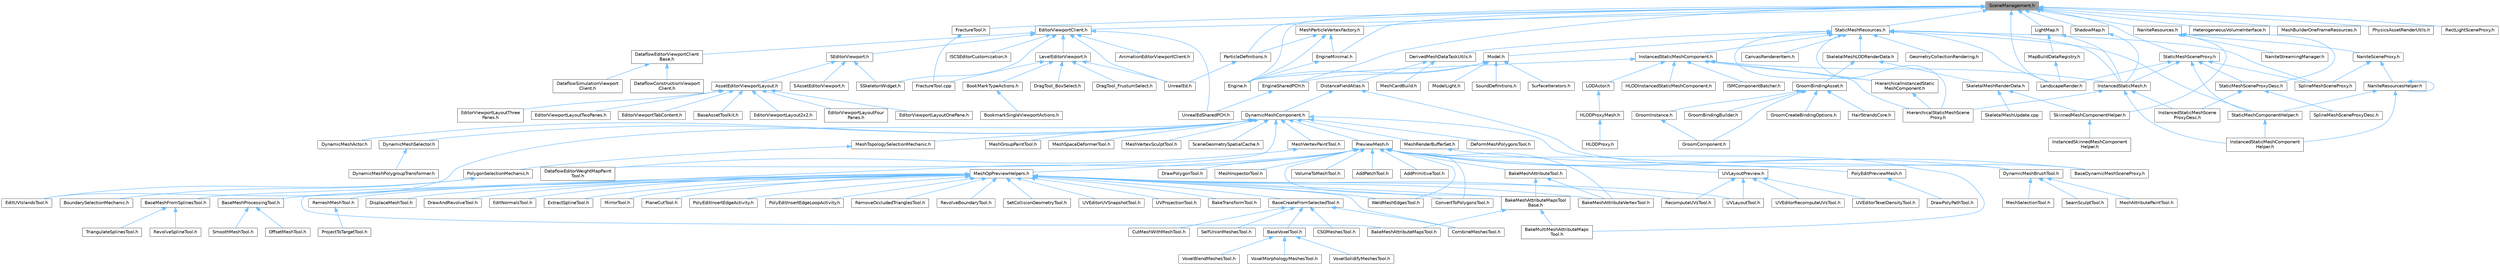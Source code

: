 digraph "SceneManagement.h"
{
 // INTERACTIVE_SVG=YES
 // LATEX_PDF_SIZE
  bgcolor="transparent";
  edge [fontname=Helvetica,fontsize=10,labelfontname=Helvetica,labelfontsize=10];
  node [fontname=Helvetica,fontsize=10,shape=box,height=0.2,width=0.4];
  Node1 [id="Node000001",label="SceneManagement.h",height=0.2,width=0.4,color="gray40", fillcolor="grey60", style="filled", fontcolor="black",tooltip=" "];
  Node1 -> Node2 [id="edge1_Node000001_Node000002",dir="back",color="steelblue1",style="solid",tooltip=" "];
  Node2 [id="Node000002",label="EditorViewportClient.h",height=0.2,width=0.4,color="grey40", fillcolor="white", style="filled",URL="$d4/d41/EditorViewportClient_8h.html",tooltip=" "];
  Node2 -> Node3 [id="edge2_Node000002_Node000003",dir="back",color="steelblue1",style="solid",tooltip=" "];
  Node3 [id="Node000003",label="AnimationEditorViewportClient.h",height=0.2,width=0.4,color="grey40", fillcolor="white", style="filled",URL="$d1/d45/AnimationEditorViewportClient_8h.html",tooltip=" "];
  Node2 -> Node4 [id="edge3_Node000002_Node000004",dir="back",color="steelblue1",style="solid",tooltip=" "];
  Node4 [id="Node000004",label="DataflowEditorViewportClient\lBase.h",height=0.2,width=0.4,color="grey40", fillcolor="white", style="filled",URL="$d8/ddd/DataflowEditorViewportClientBase_8h.html",tooltip=" "];
  Node4 -> Node5 [id="edge4_Node000004_Node000005",dir="back",color="steelblue1",style="solid",tooltip=" "];
  Node5 [id="Node000005",label="DataflowConstructionViewport\lClient.h",height=0.2,width=0.4,color="grey40", fillcolor="white", style="filled",URL="$d5/da1/DataflowConstructionViewportClient_8h.html",tooltip=" "];
  Node4 -> Node6 [id="edge5_Node000004_Node000006",dir="back",color="steelblue1",style="solid",tooltip=" "];
  Node6 [id="Node000006",label="DataflowSimulationViewport\lClient.h",height=0.2,width=0.4,color="grey40", fillcolor="white", style="filled",URL="$da/d6a/DataflowSimulationViewportClient_8h.html",tooltip=" "];
  Node2 -> Node7 [id="edge6_Node000002_Node000007",dir="back",color="steelblue1",style="solid",tooltip=" "];
  Node7 [id="Node000007",label="ISCSEditorCustomization.h",height=0.2,width=0.4,color="grey40", fillcolor="white", style="filled",URL="$de/d19/ISCSEditorCustomization_8h.html",tooltip=" "];
  Node2 -> Node8 [id="edge7_Node000002_Node000008",dir="back",color="steelblue1",style="solid",tooltip=" "];
  Node8 [id="Node000008",label="LevelEditorViewport.h",height=0.2,width=0.4,color="grey40", fillcolor="white", style="filled",URL="$d4/ddf/LevelEditorViewport_8h.html",tooltip=" "];
  Node8 -> Node9 [id="edge8_Node000008_Node000009",dir="back",color="steelblue1",style="solid",tooltip=" "];
  Node9 [id="Node000009",label="BookMarkTypeActions.h",height=0.2,width=0.4,color="grey40", fillcolor="white", style="filled",URL="$d0/d2f/BookMarkTypeActions_8h.html",tooltip=" "];
  Node9 -> Node10 [id="edge9_Node000009_Node000010",dir="back",color="steelblue1",style="solid",tooltip=" "];
  Node10 [id="Node000010",label="BookmarkSingleViewportActions.h",height=0.2,width=0.4,color="grey40", fillcolor="white", style="filled",URL="$d3/dd5/BookmarkSingleViewportActions_8h.html",tooltip=" "];
  Node8 -> Node11 [id="edge10_Node000008_Node000011",dir="back",color="steelblue1",style="solid",tooltip=" "];
  Node11 [id="Node000011",label="DragTool_BoxSelect.h",height=0.2,width=0.4,color="grey40", fillcolor="white", style="filled",URL="$da/dbf/DragTool__BoxSelect_8h.html",tooltip=" "];
  Node8 -> Node12 [id="edge11_Node000008_Node000012",dir="back",color="steelblue1",style="solid",tooltip=" "];
  Node12 [id="Node000012",label="DragTool_FrustumSelect.h",height=0.2,width=0.4,color="grey40", fillcolor="white", style="filled",URL="$db/de7/DragTool__FrustumSelect_8h.html",tooltip=" "];
  Node8 -> Node13 [id="edge12_Node000008_Node000013",dir="back",color="steelblue1",style="solid",tooltip=" "];
  Node13 [id="Node000013",label="FractureTool.cpp",height=0.2,width=0.4,color="grey40", fillcolor="white", style="filled",URL="$dc/d9a/FractureTool_8cpp.html",tooltip=" "];
  Node8 -> Node14 [id="edge13_Node000008_Node000014",dir="back",color="steelblue1",style="solid",tooltip=" "];
  Node14 [id="Node000014",label="UnrealEd.h",height=0.2,width=0.4,color="grey40", fillcolor="white", style="filled",URL="$d2/d5f/UnrealEd_8h.html",tooltip=" "];
  Node2 -> Node15 [id="edge14_Node000002_Node000015",dir="back",color="steelblue1",style="solid",tooltip=" "];
  Node15 [id="Node000015",label="SEditorViewport.h",height=0.2,width=0.4,color="grey40", fillcolor="white", style="filled",URL="$dd/de0/SEditorViewport_8h.html",tooltip=" "];
  Node15 -> Node16 [id="edge15_Node000015_Node000016",dir="back",color="steelblue1",style="solid",tooltip=" "];
  Node16 [id="Node000016",label="AssetEditorViewportLayout.h",height=0.2,width=0.4,color="grey40", fillcolor="white", style="filled",URL="$df/d46/AssetEditorViewportLayout_8h.html",tooltip=" "];
  Node16 -> Node17 [id="edge16_Node000016_Node000017",dir="back",color="steelblue1",style="solid",tooltip=" "];
  Node17 [id="Node000017",label="BaseAssetToolkit.h",height=0.2,width=0.4,color="grey40", fillcolor="white", style="filled",URL="$d4/d85/BaseAssetToolkit_8h.html",tooltip=" "];
  Node16 -> Node18 [id="edge17_Node000016_Node000018",dir="back",color="steelblue1",style="solid",tooltip=" "];
  Node18 [id="Node000018",label="EditorViewportLayout2x2.h",height=0.2,width=0.4,color="grey40", fillcolor="white", style="filled",URL="$df/dbd/EditorViewportLayout2x2_8h.html",tooltip=" "];
  Node16 -> Node19 [id="edge18_Node000016_Node000019",dir="back",color="steelblue1",style="solid",tooltip=" "];
  Node19 [id="Node000019",label="EditorViewportLayoutFour\lPanes.h",height=0.2,width=0.4,color="grey40", fillcolor="white", style="filled",URL="$d4/d84/EditorViewportLayoutFourPanes_8h.html",tooltip=" "];
  Node16 -> Node20 [id="edge19_Node000016_Node000020",dir="back",color="steelblue1",style="solid",tooltip=" "];
  Node20 [id="Node000020",label="EditorViewportLayoutOnePane.h",height=0.2,width=0.4,color="grey40", fillcolor="white", style="filled",URL="$d2/da6/EditorViewportLayoutOnePane_8h.html",tooltip=" "];
  Node16 -> Node21 [id="edge20_Node000016_Node000021",dir="back",color="steelblue1",style="solid",tooltip=" "];
  Node21 [id="Node000021",label="EditorViewportLayoutThree\lPanes.h",height=0.2,width=0.4,color="grey40", fillcolor="white", style="filled",URL="$d2/d25/EditorViewportLayoutThreePanes_8h.html",tooltip=" "];
  Node16 -> Node22 [id="edge21_Node000016_Node000022",dir="back",color="steelblue1",style="solid",tooltip=" "];
  Node22 [id="Node000022",label="EditorViewportLayoutTwoPanes.h",height=0.2,width=0.4,color="grey40", fillcolor="white", style="filled",URL="$dc/d66/EditorViewportLayoutTwoPanes_8h.html",tooltip=" "];
  Node16 -> Node23 [id="edge22_Node000016_Node000023",dir="back",color="steelblue1",style="solid",tooltip=" "];
  Node23 [id="Node000023",label="EditorViewportTabContent.h",height=0.2,width=0.4,color="grey40", fillcolor="white", style="filled",URL="$d9/da4/EditorViewportTabContent_8h.html",tooltip=" "];
  Node15 -> Node24 [id="edge23_Node000015_Node000024",dir="back",color="steelblue1",style="solid",tooltip=" "];
  Node24 [id="Node000024",label="SAssetEditorViewport.h",height=0.2,width=0.4,color="grey40", fillcolor="white", style="filled",URL="$df/d5a/SAssetEditorViewport_8h.html",tooltip=" "];
  Node15 -> Node25 [id="edge24_Node000015_Node000025",dir="back",color="steelblue1",style="solid",tooltip=" "];
  Node25 [id="Node000025",label="SSkeletonWidget.h",height=0.2,width=0.4,color="grey40", fillcolor="white", style="filled",URL="$dd/da7/SSkeletonWidget_8h.html",tooltip=" "];
  Node2 -> Node25 [id="edge25_Node000002_Node000025",dir="back",color="steelblue1",style="solid",tooltip=" "];
  Node2 -> Node14 [id="edge26_Node000002_Node000014",dir="back",color="steelblue1",style="solid",tooltip=" "];
  Node2 -> Node26 [id="edge27_Node000002_Node000026",dir="back",color="steelblue1",style="solid",tooltip=" "];
  Node26 [id="Node000026",label="UnrealEdSharedPCH.h",height=0.2,width=0.4,color="grey40", fillcolor="white", style="filled",URL="$d1/de6/UnrealEdSharedPCH_8h.html",tooltip=" "];
  Node1 -> Node27 [id="edge28_Node000001_Node000027",dir="back",color="steelblue1",style="solid",tooltip=" "];
  Node27 [id="Node000027",label="Engine.h",height=0.2,width=0.4,color="grey40", fillcolor="white", style="filled",URL="$d1/d34/Public_2Engine_8h.html",tooltip=" "];
  Node1 -> Node28 [id="edge29_Node000001_Node000028",dir="back",color="steelblue1",style="solid",tooltip=" "];
  Node28 [id="Node000028",label="EngineMinimal.h",height=0.2,width=0.4,color="grey40", fillcolor="white", style="filled",URL="$d0/d2c/EngineMinimal_8h.html",tooltip=" "];
  Node28 -> Node27 [id="edge30_Node000028_Node000027",dir="back",color="steelblue1",style="solid",tooltip=" "];
  Node1 -> Node29 [id="edge31_Node000001_Node000029",dir="back",color="steelblue1",style="solid",tooltip=" "];
  Node29 [id="Node000029",label="EngineSharedPCH.h",height=0.2,width=0.4,color="grey40", fillcolor="white", style="filled",URL="$dc/dbb/EngineSharedPCH_8h.html",tooltip=" "];
  Node29 -> Node26 [id="edge32_Node000029_Node000026",dir="back",color="steelblue1",style="solid",tooltip=" "];
  Node1 -> Node30 [id="edge33_Node000001_Node000030",dir="back",color="steelblue1",style="solid",tooltip=" "];
  Node30 [id="Node000030",label="FractureTool.h",height=0.2,width=0.4,color="grey40", fillcolor="white", style="filled",URL="$d4/d30/FractureTool_8h.html",tooltip=" "];
  Node30 -> Node13 [id="edge34_Node000030_Node000013",dir="back",color="steelblue1",style="solid",tooltip=" "];
  Node1 -> Node31 [id="edge35_Node000001_Node000031",dir="back",color="steelblue1",style="solid",tooltip=" "];
  Node31 [id="Node000031",label="HeterogeneousVolumeInterface.h",height=0.2,width=0.4,color="grey40", fillcolor="white", style="filled",URL="$d3/de3/HeterogeneousVolumeInterface_8h.html",tooltip=" "];
  Node1 -> Node32 [id="edge36_Node000001_Node000032",dir="back",color="steelblue1",style="solid",tooltip=" "];
  Node32 [id="Node000032",label="LandscapeRender.h",height=0.2,width=0.4,color="grey40", fillcolor="white", style="filled",URL="$df/d67/LandscapeRender_8h.html",tooltip=" "];
  Node1 -> Node33 [id="edge37_Node000001_Node000033",dir="back",color="steelblue1",style="solid",tooltip=" "];
  Node33 [id="Node000033",label="LightMap.h",height=0.2,width=0.4,color="grey40", fillcolor="white", style="filled",URL="$d1/d76/LightMap_8h.html",tooltip=" "];
  Node33 -> Node34 [id="edge38_Node000033_Node000034",dir="back",color="steelblue1",style="solid",tooltip=" "];
  Node34 [id="Node000034",label="InstancedStaticMesh.h",height=0.2,width=0.4,color="grey40", fillcolor="white", style="filled",URL="$dd/d89/InstancedStaticMesh_8h.html",tooltip=" "];
  Node34 -> Node35 [id="edge39_Node000034_Node000035",dir="back",color="steelblue1",style="solid",tooltip=" "];
  Node35 [id="Node000035",label="HierarchicalStaticMeshScene\lProxy.h",height=0.2,width=0.4,color="grey40", fillcolor="white", style="filled",URL="$d3/d4d/HierarchicalStaticMeshSceneProxy_8h.html",tooltip=" "];
  Node34 -> Node36 [id="edge40_Node000034_Node000036",dir="back",color="steelblue1",style="solid",tooltip=" "];
  Node36 [id="Node000036",label="InstancedStaticMeshComponent\lHelper.h",height=0.2,width=0.4,color="grey40", fillcolor="white", style="filled",URL="$dc/dc7/InstancedStaticMeshComponentHelper_8h.html",tooltip=" "];
  Node34 -> Node37 [id="edge41_Node000034_Node000037",dir="back",color="steelblue1",style="solid",tooltip=" "];
  Node37 [id="Node000037",label="InstancedStaticMeshScene\lProxyDesc.h",height=0.2,width=0.4,color="grey40", fillcolor="white", style="filled",URL="$db/dcf/InstancedStaticMeshSceneProxyDesc_8h.html",tooltip=" "];
  Node33 -> Node38 [id="edge42_Node000033_Node000038",dir="back",color="steelblue1",style="solid",tooltip=" "];
  Node38 [id="Node000038",label="MapBuildDataRegistry.h",height=0.2,width=0.4,color="grey40", fillcolor="white", style="filled",URL="$df/dac/MapBuildDataRegistry_8h.html",tooltip=" "];
  Node38 -> Node32 [id="edge43_Node000038_Node000032",dir="back",color="steelblue1",style="solid",tooltip=" "];
  Node1 -> Node39 [id="edge44_Node000001_Node000039",dir="back",color="steelblue1",style="solid",tooltip=" "];
  Node39 [id="Node000039",label="MeshBuilderOneFrameResources.h",height=0.2,width=0.4,color="grey40", fillcolor="white", style="filled",URL="$df/d7c/MeshBuilderOneFrameResources_8h.html",tooltip=" "];
  Node1 -> Node40 [id="edge45_Node000001_Node000040",dir="back",color="steelblue1",style="solid",tooltip=" "];
  Node40 [id="Node000040",label="MeshParticleVertexFactory.h",height=0.2,width=0.4,color="grey40", fillcolor="white", style="filled",URL="$d5/d83/MeshParticleVertexFactory_8h.html",tooltip=" "];
  Node40 -> Node27 [id="edge46_Node000040_Node000027",dir="back",color="steelblue1",style="solid",tooltip=" "];
  Node40 -> Node28 [id="edge47_Node000040_Node000028",dir="back",color="steelblue1",style="solid",tooltip=" "];
  Node40 -> Node41 [id="edge48_Node000040_Node000041",dir="back",color="steelblue1",style="solid",tooltip=" "];
  Node41 [id="Node000041",label="ParticleDefinitions.h",height=0.2,width=0.4,color="grey40", fillcolor="white", style="filled",URL="$db/dde/ParticleDefinitions_8h.html",tooltip=" "];
  Node41 -> Node14 [id="edge49_Node000041_Node000014",dir="back",color="steelblue1",style="solid",tooltip=" "];
  Node1 -> Node42 [id="edge50_Node000001_Node000042",dir="back",color="steelblue1",style="solid",tooltip=" "];
  Node42 [id="Node000042",label="NaniteResources.h",height=0.2,width=0.4,color="grey40", fillcolor="white", style="filled",URL="$d7/d8b/NaniteResources_8h.html",tooltip=" "];
  Node42 -> Node43 [id="edge51_Node000042_Node000043",dir="back",color="steelblue1",style="solid",tooltip=" "];
  Node43 [id="Node000043",label="NaniteSceneProxy.h",height=0.2,width=0.4,color="grey40", fillcolor="white", style="filled",URL="$de/dae/NaniteSceneProxy_8h.html",tooltip=" "];
  Node43 -> Node44 [id="edge52_Node000043_Node000044",dir="back",color="steelblue1",style="solid",tooltip=" "];
  Node44 [id="Node000044",label="NaniteResourcesHelper.h",height=0.2,width=0.4,color="grey40", fillcolor="white", style="filled",URL="$dc/d48/NaniteResourcesHelper_8h.html",tooltip=" "];
  Node44 -> Node36 [id="edge53_Node000044_Node000036",dir="back",color="steelblue1",style="solid",tooltip=" "];
  Node44 -> Node44 [id="edge54_Node000044_Node000044",dir="back",color="steelblue1",style="solid",tooltip=" "];
  Node44 -> Node45 [id="edge55_Node000044_Node000045",dir="back",color="steelblue1",style="solid",tooltip=" "];
  Node45 [id="Node000045",label="StaticMeshComponentHelper.h",height=0.2,width=0.4,color="grey40", fillcolor="white", style="filled",URL="$dc/dc1/StaticMeshComponentHelper_8h.html",tooltip=" "];
  Node45 -> Node36 [id="edge56_Node000045_Node000036",dir="back",color="steelblue1",style="solid",tooltip=" "];
  Node43 -> Node46 [id="edge57_Node000043_Node000046",dir="back",color="steelblue1",style="solid",tooltip=" "];
  Node46 [id="Node000046",label="SplineMeshSceneProxy.h",height=0.2,width=0.4,color="grey40", fillcolor="white", style="filled",URL="$dd/dcb/SplineMeshSceneProxy_8h.html",tooltip=" "];
  Node42 -> Node47 [id="edge58_Node000042_Node000047",dir="back",color="steelblue1",style="solid",tooltip=" "];
  Node47 [id="Node000047",label="NaniteStreamingManager.h",height=0.2,width=0.4,color="grey40", fillcolor="white", style="filled",URL="$d2/d3f/NaniteStreamingManager_8h.html",tooltip=" "];
  Node42 -> Node48 [id="edge59_Node000042_Node000048",dir="back",color="steelblue1",style="solid",tooltip=" "];
  Node48 [id="Node000048",label="SkinnedMeshComponentHelper.h",height=0.2,width=0.4,color="grey40", fillcolor="white", style="filled",URL="$db/d81/SkinnedMeshComponentHelper_8h.html",tooltip=" "];
  Node48 -> Node49 [id="edge60_Node000048_Node000049",dir="back",color="steelblue1",style="solid",tooltip=" "];
  Node49 [id="Node000049",label="InstancedSkinnedMeshComponent\lHelper.h",height=0.2,width=0.4,color="grey40", fillcolor="white", style="filled",URL="$d1/d86/InstancedSkinnedMeshComponentHelper_8h.html",tooltip=" "];
  Node42 -> Node50 [id="edge61_Node000042_Node000050",dir="back",color="steelblue1",style="solid",tooltip=" "];
  Node50 [id="Node000050",label="StaticMeshSceneProxyDesc.h",height=0.2,width=0.4,color="grey40", fillcolor="white", style="filled",URL="$d0/d31/StaticMeshSceneProxyDesc_8h.html",tooltip=" "];
  Node50 -> Node37 [id="edge62_Node000050_Node000037",dir="back",color="steelblue1",style="solid",tooltip=" "];
  Node50 -> Node51 [id="edge63_Node000050_Node000051",dir="back",color="steelblue1",style="solid",tooltip=" "];
  Node51 [id="Node000051",label="SplineMeshSceneProxyDesc.h",height=0.2,width=0.4,color="grey40", fillcolor="white", style="filled",URL="$db/d1b/SplineMeshSceneProxyDesc_8h.html",tooltip=" "];
  Node1 -> Node41 [id="edge64_Node000001_Node000041",dir="back",color="steelblue1",style="solid",tooltip=" "];
  Node1 -> Node52 [id="edge65_Node000001_Node000052",dir="back",color="steelblue1",style="solid",tooltip=" "];
  Node52 [id="Node000052",label="PhysicsAssetRenderUtils.h",height=0.2,width=0.4,color="grey40", fillcolor="white", style="filled",URL="$d2/dee/PhysicsAssetRenderUtils_8h.html",tooltip=" "];
  Node1 -> Node53 [id="edge66_Node000001_Node000053",dir="back",color="steelblue1",style="solid",tooltip=" "];
  Node53 [id="Node000053",label="RectLightSceneProxy.h",height=0.2,width=0.4,color="grey40", fillcolor="white", style="filled",URL="$d4/d78/RectLightSceneProxy_8h.html",tooltip=" "];
  Node1 -> Node54 [id="edge67_Node000001_Node000054",dir="back",color="steelblue1",style="solid",tooltip=" "];
  Node54 [id="Node000054",label="ShadowMap.h",height=0.2,width=0.4,color="grey40", fillcolor="white", style="filled",URL="$d1/ddb/ShadowMap_8h.html",tooltip=" "];
  Node54 -> Node34 [id="edge68_Node000054_Node000034",dir="back",color="steelblue1",style="solid",tooltip=" "];
  Node1 -> Node55 [id="edge69_Node000001_Node000055",dir="back",color="steelblue1",style="solid",tooltip=" "];
  Node55 [id="Node000055",label="StaticMeshResources.h",height=0.2,width=0.4,color="grey40", fillcolor="white", style="filled",URL="$d0/db7/StaticMeshResources_8h.html",tooltip=" "];
  Node55 -> Node56 [id="edge70_Node000055_Node000056",dir="back",color="steelblue1",style="solid",tooltip=" "];
  Node56 [id="Node000056",label="CanvasRendererItem.h",height=0.2,width=0.4,color="grey40", fillcolor="white", style="filled",URL="$d7/d93/CanvasRendererItem_8h.html",tooltip=" "];
  Node55 -> Node57 [id="edge71_Node000055_Node000057",dir="back",color="steelblue1",style="solid",tooltip=" "];
  Node57 [id="Node000057",label="DerivedMeshDataTaskUtils.h",height=0.2,width=0.4,color="grey40", fillcolor="white", style="filled",URL="$d2/d98/DerivedMeshDataTaskUtils_8h.html",tooltip=" "];
  Node57 -> Node58 [id="edge72_Node000057_Node000058",dir="back",color="steelblue1",style="solid",tooltip=" "];
  Node58 [id="Node000058",label="DistanceFieldAtlas.h",height=0.2,width=0.4,color="grey40", fillcolor="white", style="filled",URL="$df/def/DistanceFieldAtlas_8h.html",tooltip=" "];
  Node58 -> Node59 [id="edge73_Node000058_Node000059",dir="back",color="steelblue1",style="solid",tooltip=" "];
  Node59 [id="Node000059",label="BaseDynamicMeshSceneProxy.h",height=0.2,width=0.4,color="grey40", fillcolor="white", style="filled",URL="$d2/dee/BaseDynamicMeshSceneProxy_8h.html",tooltip=" "];
  Node58 -> Node60 [id="edge74_Node000058_Node000060",dir="back",color="steelblue1",style="solid",tooltip=" "];
  Node60 [id="Node000060",label="DynamicMeshComponent.h",height=0.2,width=0.4,color="grey40", fillcolor="white", style="filled",URL="$d8/d66/DynamicMeshComponent_8h.html",tooltip=" "];
  Node60 -> Node61 [id="edge75_Node000060_Node000061",dir="back",color="steelblue1",style="solid",tooltip=" "];
  Node61 [id="Node000061",label="DataflowEditorWeightMapPaint\lTool.h",height=0.2,width=0.4,color="grey40", fillcolor="white", style="filled",URL="$db/d46/DataflowEditorWeightMapPaintTool_8h.html",tooltip=" "];
  Node60 -> Node62 [id="edge76_Node000060_Node000062",dir="back",color="steelblue1",style="solid",tooltip=" "];
  Node62 [id="Node000062",label="DeformMeshPolygonsTool.h",height=0.2,width=0.4,color="grey40", fillcolor="white", style="filled",URL="$db/d72/DeformMeshPolygonsTool_8h.html",tooltip=" "];
  Node60 -> Node63 [id="edge77_Node000060_Node000063",dir="back",color="steelblue1",style="solid",tooltip=" "];
  Node63 [id="Node000063",label="DynamicMeshActor.h",height=0.2,width=0.4,color="grey40", fillcolor="white", style="filled",URL="$d1/d71/DynamicMeshActor_8h.html",tooltip=" "];
  Node60 -> Node64 [id="edge78_Node000060_Node000064",dir="back",color="steelblue1",style="solid",tooltip=" "];
  Node64 [id="Node000064",label="DynamicMeshBrushTool.h",height=0.2,width=0.4,color="grey40", fillcolor="white", style="filled",URL="$da/d04/DynamicMeshBrushTool_8h.html",tooltip=" "];
  Node64 -> Node65 [id="edge79_Node000064_Node000065",dir="back",color="steelblue1",style="solid",tooltip=" "];
  Node65 [id="Node000065",label="MeshAttributePaintTool.h",height=0.2,width=0.4,color="grey40", fillcolor="white", style="filled",URL="$d3/d29/MeshAttributePaintTool_8h.html",tooltip=" "];
  Node64 -> Node66 [id="edge80_Node000064_Node000066",dir="back",color="steelblue1",style="solid",tooltip=" "];
  Node66 [id="Node000066",label="MeshSelectionTool.h",height=0.2,width=0.4,color="grey40", fillcolor="white", style="filled",URL="$d8/d80/MeshSelectionTool_8h.html",tooltip=" "];
  Node64 -> Node67 [id="edge81_Node000064_Node000067",dir="back",color="steelblue1",style="solid",tooltip=" "];
  Node67 [id="Node000067",label="SeamSculptTool.h",height=0.2,width=0.4,color="grey40", fillcolor="white", style="filled",URL="$d1/d31/SeamSculptTool_8h.html",tooltip=" "];
  Node60 -> Node68 [id="edge82_Node000060_Node000068",dir="back",color="steelblue1",style="solid",tooltip=" "];
  Node68 [id="Node000068",label="DynamicMeshSelector.h",height=0.2,width=0.4,color="grey40", fillcolor="white", style="filled",URL="$dc/d01/DynamicMeshSelector_8h.html",tooltip=" "];
  Node68 -> Node69 [id="edge83_Node000068_Node000069",dir="back",color="steelblue1",style="solid",tooltip=" "];
  Node69 [id="Node000069",label="DynamicMeshPolygroupTransformer.h",height=0.2,width=0.4,color="grey40", fillcolor="white", style="filled",URL="$dc/db2/DynamicMeshPolygroupTransformer_8h.html",tooltip=" "];
  Node60 -> Node70 [id="edge84_Node000060_Node000070",dir="back",color="steelblue1",style="solid",tooltip=" "];
  Node70 [id="Node000070",label="EditUVIslandsTool.h",height=0.2,width=0.4,color="grey40", fillcolor="white", style="filled",URL="$d0/de4/EditUVIslandsTool_8h.html",tooltip=" "];
  Node60 -> Node71 [id="edge85_Node000060_Node000071",dir="back",color="steelblue1",style="solid",tooltip=" "];
  Node71 [id="Node000071",label="MeshGroupPaintTool.h",height=0.2,width=0.4,color="grey40", fillcolor="white", style="filled",URL="$dd/d04/MeshGroupPaintTool_8h.html",tooltip=" "];
  Node60 -> Node72 [id="edge86_Node000060_Node000072",dir="back",color="steelblue1",style="solid",tooltip=" "];
  Node72 [id="Node000072",label="MeshRenderBufferSet.h",height=0.2,width=0.4,color="grey40", fillcolor="white", style="filled",URL="$de/dc2/MeshRenderBufferSet_8h.html",tooltip=" "];
  Node72 -> Node59 [id="edge87_Node000072_Node000059",dir="back",color="steelblue1",style="solid",tooltip=" "];
  Node60 -> Node73 [id="edge88_Node000060_Node000073",dir="back",color="steelblue1",style="solid",tooltip=" "];
  Node73 [id="Node000073",label="MeshSpaceDeformerTool.h",height=0.2,width=0.4,color="grey40", fillcolor="white", style="filled",URL="$d7/dc8/MeshSpaceDeformerTool_8h.html",tooltip=" "];
  Node60 -> Node74 [id="edge89_Node000060_Node000074",dir="back",color="steelblue1",style="solid",tooltip=" "];
  Node74 [id="Node000074",label="MeshTopologySelectionMechanic.h",height=0.2,width=0.4,color="grey40", fillcolor="white", style="filled",URL="$d5/d15/MeshTopologySelectionMechanic_8h.html",tooltip=" "];
  Node74 -> Node75 [id="edge90_Node000074_Node000075",dir="back",color="steelblue1",style="solid",tooltip=" "];
  Node75 [id="Node000075",label="PolygonSelectionMechanic.h",height=0.2,width=0.4,color="grey40", fillcolor="white", style="filled",URL="$da/dff/PolygonSelectionMechanic_8h.html",tooltip=" "];
  Node75 -> Node76 [id="edge91_Node000075_Node000076",dir="back",color="steelblue1",style="solid",tooltip=" "];
  Node76 [id="Node000076",label="BoundarySelectionMechanic.h",height=0.2,width=0.4,color="grey40", fillcolor="white", style="filled",URL="$d8/dd6/BoundarySelectionMechanic_8h.html",tooltip=" "];
  Node75 -> Node70 [id="edge92_Node000075_Node000070",dir="back",color="steelblue1",style="solid",tooltip=" "];
  Node60 -> Node77 [id="edge93_Node000060_Node000077",dir="back",color="steelblue1",style="solid",tooltip=" "];
  Node77 [id="Node000077",label="MeshVertexPaintTool.h",height=0.2,width=0.4,color="grey40", fillcolor="white", style="filled",URL="$db/d74/MeshVertexPaintTool_8h.html",tooltip=" "];
  Node77 -> Node61 [id="edge94_Node000077_Node000061",dir="back",color="steelblue1",style="solid",tooltip=" "];
  Node60 -> Node78 [id="edge95_Node000060_Node000078",dir="back",color="steelblue1",style="solid",tooltip=" "];
  Node78 [id="Node000078",label="MeshVertexSculptTool.h",height=0.2,width=0.4,color="grey40", fillcolor="white", style="filled",URL="$dc/da6/MeshVertexSculptTool_8h.html",tooltip=" "];
  Node60 -> Node79 [id="edge96_Node000060_Node000079",dir="back",color="steelblue1",style="solid",tooltip=" "];
  Node79 [id="Node000079",label="PreviewMesh.h",height=0.2,width=0.4,color="grey40", fillcolor="white", style="filled",URL="$d6/d30/PreviewMesh_8h.html",tooltip=" "];
  Node79 -> Node80 [id="edge97_Node000079_Node000080",dir="back",color="steelblue1",style="solid",tooltip=" "];
  Node80 [id="Node000080",label="AddPatchTool.h",height=0.2,width=0.4,color="grey40", fillcolor="white", style="filled",URL="$d5/deb/AddPatchTool_8h.html",tooltip=" "];
  Node79 -> Node81 [id="edge98_Node000079_Node000081",dir="back",color="steelblue1",style="solid",tooltip=" "];
  Node81 [id="Node000081",label="AddPrimitiveTool.h",height=0.2,width=0.4,color="grey40", fillcolor="white", style="filled",URL="$d5/dbf/AddPrimitiveTool_8h.html",tooltip=" "];
  Node79 -> Node82 [id="edge99_Node000079_Node000082",dir="back",color="steelblue1",style="solid",tooltip=" "];
  Node82 [id="Node000082",label="BakeMeshAttributeMapsTool.h",height=0.2,width=0.4,color="grey40", fillcolor="white", style="filled",URL="$d8/d14/BakeMeshAttributeMapsTool_8h.html",tooltip=" "];
  Node79 -> Node83 [id="edge100_Node000079_Node000083",dir="back",color="steelblue1",style="solid",tooltip=" "];
  Node83 [id="Node000083",label="BakeMeshAttributeMapsTool\lBase.h",height=0.2,width=0.4,color="grey40", fillcolor="white", style="filled",URL="$dc/d68/BakeMeshAttributeMapsToolBase_8h.html",tooltip=" "];
  Node83 -> Node82 [id="edge101_Node000083_Node000082",dir="back",color="steelblue1",style="solid",tooltip=" "];
  Node83 -> Node84 [id="edge102_Node000083_Node000084",dir="back",color="steelblue1",style="solid",tooltip=" "];
  Node84 [id="Node000084",label="BakeMultiMeshAttributeMaps\lTool.h",height=0.2,width=0.4,color="grey40", fillcolor="white", style="filled",URL="$d7/d65/BakeMultiMeshAttributeMapsTool_8h.html",tooltip=" "];
  Node79 -> Node85 [id="edge103_Node000079_Node000085",dir="back",color="steelblue1",style="solid",tooltip=" "];
  Node85 [id="Node000085",label="BakeMeshAttributeTool.h",height=0.2,width=0.4,color="grey40", fillcolor="white", style="filled",URL="$d0/d82/BakeMeshAttributeTool_8h.html",tooltip=" "];
  Node85 -> Node83 [id="edge104_Node000085_Node000083",dir="back",color="steelblue1",style="solid",tooltip=" "];
  Node85 -> Node86 [id="edge105_Node000085_Node000086",dir="back",color="steelblue1",style="solid",tooltip=" "];
  Node86 [id="Node000086",label="BakeMeshAttributeVertexTool.h",height=0.2,width=0.4,color="grey40", fillcolor="white", style="filled",URL="$d6/d76/BakeMeshAttributeVertexTool_8h.html",tooltip=" "];
  Node79 -> Node86 [id="edge106_Node000079_Node000086",dir="back",color="steelblue1",style="solid",tooltip=" "];
  Node79 -> Node84 [id="edge107_Node000079_Node000084",dir="back",color="steelblue1",style="solid",tooltip=" "];
  Node79 -> Node87 [id="edge108_Node000079_Node000087",dir="back",color="steelblue1",style="solid",tooltip=" "];
  Node87 [id="Node000087",label="ConvertToPolygonsTool.h",height=0.2,width=0.4,color="grey40", fillcolor="white", style="filled",URL="$d7/d5a/ConvertToPolygonsTool_8h.html",tooltip=" "];
  Node79 -> Node88 [id="edge109_Node000079_Node000088",dir="back",color="steelblue1",style="solid",tooltip=" "];
  Node88 [id="Node000088",label="DrawPolygonTool.h",height=0.2,width=0.4,color="grey40", fillcolor="white", style="filled",URL="$d0/d15/DrawPolygonTool_8h.html",tooltip=" "];
  Node79 -> Node64 [id="edge110_Node000079_Node000064",dir="back",color="steelblue1",style="solid",tooltip=" "];
  Node79 -> Node89 [id="edge111_Node000079_Node000089",dir="back",color="steelblue1",style="solid",tooltip=" "];
  Node89 [id="Node000089",label="MeshInspectorTool.h",height=0.2,width=0.4,color="grey40", fillcolor="white", style="filled",URL="$de/da1/MeshInspectorTool_8h.html",tooltip=" "];
  Node79 -> Node90 [id="edge112_Node000079_Node000090",dir="back",color="steelblue1",style="solid",tooltip=" "];
  Node90 [id="Node000090",label="MeshOpPreviewHelpers.h",height=0.2,width=0.4,color="grey40", fillcolor="white", style="filled",URL="$de/d33/MeshOpPreviewHelpers_8h.html",tooltip=" "];
  Node90 -> Node83 [id="edge113_Node000090_Node000083",dir="back",color="steelblue1",style="solid",tooltip=" "];
  Node90 -> Node86 [id="edge114_Node000090_Node000086",dir="back",color="steelblue1",style="solid",tooltip=" "];
  Node90 -> Node91 [id="edge115_Node000090_Node000091",dir="back",color="steelblue1",style="solid",tooltip=" "];
  Node91 [id="Node000091",label="BakeTransformTool.h",height=0.2,width=0.4,color="grey40", fillcolor="white", style="filled",URL="$dc/d39/BakeTransformTool_8h.html",tooltip=" "];
  Node90 -> Node92 [id="edge116_Node000090_Node000092",dir="back",color="steelblue1",style="solid",tooltip=" "];
  Node92 [id="Node000092",label="BaseCreateFromSelectedTool.h",height=0.2,width=0.4,color="grey40", fillcolor="white", style="filled",URL="$de/dc7/BaseCreateFromSelectedTool_8h.html",tooltip=" "];
  Node92 -> Node93 [id="edge117_Node000092_Node000093",dir="back",color="steelblue1",style="solid",tooltip=" "];
  Node93 [id="Node000093",label="BaseVoxelTool.h",height=0.2,width=0.4,color="grey40", fillcolor="white", style="filled",URL="$db/d63/BaseVoxelTool_8h.html",tooltip=" "];
  Node93 -> Node94 [id="edge118_Node000093_Node000094",dir="back",color="steelblue1",style="solid",tooltip=" "];
  Node94 [id="Node000094",label="VoxelBlendMeshesTool.h",height=0.2,width=0.4,color="grey40", fillcolor="white", style="filled",URL="$da/d0e/VoxelBlendMeshesTool_8h.html",tooltip=" "];
  Node93 -> Node95 [id="edge119_Node000093_Node000095",dir="back",color="steelblue1",style="solid",tooltip=" "];
  Node95 [id="Node000095",label="VoxelMorphologyMeshesTool.h",height=0.2,width=0.4,color="grey40", fillcolor="white", style="filled",URL="$dc/d30/VoxelMorphologyMeshesTool_8h.html",tooltip=" "];
  Node93 -> Node96 [id="edge120_Node000093_Node000096",dir="back",color="steelblue1",style="solid",tooltip=" "];
  Node96 [id="Node000096",label="VoxelSolidifyMeshesTool.h",height=0.2,width=0.4,color="grey40", fillcolor="white", style="filled",URL="$de/da2/VoxelSolidifyMeshesTool_8h.html",tooltip=" "];
  Node92 -> Node97 [id="edge121_Node000092_Node000097",dir="back",color="steelblue1",style="solid",tooltip=" "];
  Node97 [id="Node000097",label="CSGMeshesTool.h",height=0.2,width=0.4,color="grey40", fillcolor="white", style="filled",URL="$db/dd1/CSGMeshesTool_8h.html",tooltip=" "];
  Node92 -> Node98 [id="edge122_Node000092_Node000098",dir="back",color="steelblue1",style="solid",tooltip=" "];
  Node98 [id="Node000098",label="CombineMeshesTool.h",height=0.2,width=0.4,color="grey40", fillcolor="white", style="filled",URL="$dd/da3/CombineMeshesTool_8h.html",tooltip=" "];
  Node92 -> Node99 [id="edge123_Node000092_Node000099",dir="back",color="steelblue1",style="solid",tooltip=" "];
  Node99 [id="Node000099",label="CutMeshWithMeshTool.h",height=0.2,width=0.4,color="grey40", fillcolor="white", style="filled",URL="$d2/d2c/CutMeshWithMeshTool_8h.html",tooltip=" "];
  Node92 -> Node100 [id="edge124_Node000092_Node000100",dir="back",color="steelblue1",style="solid",tooltip=" "];
  Node100 [id="Node000100",label="SelfUnionMeshesTool.h",height=0.2,width=0.4,color="grey40", fillcolor="white", style="filled",URL="$dc/dad/SelfUnionMeshesTool_8h.html",tooltip=" "];
  Node90 -> Node101 [id="edge125_Node000090_Node000101",dir="back",color="steelblue1",style="solid",tooltip=" "];
  Node101 [id="Node000101",label="BaseMeshFromSplinesTool.h",height=0.2,width=0.4,color="grey40", fillcolor="white", style="filled",URL="$da/d31/BaseMeshFromSplinesTool_8h.html",tooltip=" "];
  Node101 -> Node102 [id="edge126_Node000101_Node000102",dir="back",color="steelblue1",style="solid",tooltip=" "];
  Node102 [id="Node000102",label="RevolveSplineTool.h",height=0.2,width=0.4,color="grey40", fillcolor="white", style="filled",URL="$d3/d36/RevolveSplineTool_8h.html",tooltip=" "];
  Node101 -> Node103 [id="edge127_Node000101_Node000103",dir="back",color="steelblue1",style="solid",tooltip=" "];
  Node103 [id="Node000103",label="TriangulateSplinesTool.h",height=0.2,width=0.4,color="grey40", fillcolor="white", style="filled",URL="$d9/de6/TriangulateSplinesTool_8h.html",tooltip=" "];
  Node90 -> Node104 [id="edge128_Node000090_Node000104",dir="back",color="steelblue1",style="solid",tooltip=" "];
  Node104 [id="Node000104",label="BaseMeshProcessingTool.h",height=0.2,width=0.4,color="grey40", fillcolor="white", style="filled",URL="$d4/d77/BaseMeshProcessingTool_8h.html",tooltip=" "];
  Node104 -> Node105 [id="edge129_Node000104_Node000105",dir="back",color="steelblue1",style="solid",tooltip=" "];
  Node105 [id="Node000105",label="OffsetMeshTool.h",height=0.2,width=0.4,color="grey40", fillcolor="white", style="filled",URL="$da/d01/OffsetMeshTool_8h.html",tooltip=" "];
  Node104 -> Node106 [id="edge130_Node000104_Node000106",dir="back",color="steelblue1",style="solid",tooltip=" "];
  Node106 [id="Node000106",label="SmoothMeshTool.h",height=0.2,width=0.4,color="grey40", fillcolor="white", style="filled",URL="$da/da9/SmoothMeshTool_8h.html",tooltip=" "];
  Node90 -> Node98 [id="edge131_Node000090_Node000098",dir="back",color="steelblue1",style="solid",tooltip=" "];
  Node90 -> Node87 [id="edge132_Node000090_Node000087",dir="back",color="steelblue1",style="solid",tooltip=" "];
  Node90 -> Node107 [id="edge133_Node000090_Node000107",dir="back",color="steelblue1",style="solid",tooltip=" "];
  Node107 [id="Node000107",label="DisplaceMeshTool.h",height=0.2,width=0.4,color="grey40", fillcolor="white", style="filled",URL="$da/d28/DisplaceMeshTool_8h.html",tooltip=" "];
  Node90 -> Node108 [id="edge134_Node000090_Node000108",dir="back",color="steelblue1",style="solid",tooltip=" "];
  Node108 [id="Node000108",label="DrawAndRevolveTool.h",height=0.2,width=0.4,color="grey40", fillcolor="white", style="filled",URL="$d8/d06/DrawAndRevolveTool_8h.html",tooltip=" "];
  Node90 -> Node109 [id="edge135_Node000090_Node000109",dir="back",color="steelblue1",style="solid",tooltip=" "];
  Node109 [id="Node000109",label="EditNormalsTool.h",height=0.2,width=0.4,color="grey40", fillcolor="white", style="filled",URL="$de/d53/EditNormalsTool_8h.html",tooltip=" "];
  Node90 -> Node110 [id="edge136_Node000090_Node000110",dir="back",color="steelblue1",style="solid",tooltip=" "];
  Node110 [id="Node000110",label="ExtractSplineTool.h",height=0.2,width=0.4,color="grey40", fillcolor="white", style="filled",URL="$d3/d4d/ExtractSplineTool_8h.html",tooltip=" "];
  Node90 -> Node111 [id="edge137_Node000090_Node000111",dir="back",color="steelblue1",style="solid",tooltip=" "];
  Node111 [id="Node000111",label="MirrorTool.h",height=0.2,width=0.4,color="grey40", fillcolor="white", style="filled",URL="$d3/dc9/MirrorTool_8h.html",tooltip=" "];
  Node90 -> Node112 [id="edge138_Node000090_Node000112",dir="back",color="steelblue1",style="solid",tooltip=" "];
  Node112 [id="Node000112",label="PlaneCutTool.h",height=0.2,width=0.4,color="grey40", fillcolor="white", style="filled",URL="$dd/def/PlaneCutTool_8h.html",tooltip=" "];
  Node90 -> Node113 [id="edge139_Node000090_Node000113",dir="back",color="steelblue1",style="solid",tooltip=" "];
  Node113 [id="Node000113",label="PolyEditInsertEdgeActivity.h",height=0.2,width=0.4,color="grey40", fillcolor="white", style="filled",URL="$d1/d26/PolyEditInsertEdgeActivity_8h.html",tooltip=" "];
  Node90 -> Node114 [id="edge140_Node000090_Node000114",dir="back",color="steelblue1",style="solid",tooltip=" "];
  Node114 [id="Node000114",label="PolyEditInsertEdgeLoopActivity.h",height=0.2,width=0.4,color="grey40", fillcolor="white", style="filled",URL="$d5/d37/PolyEditInsertEdgeLoopActivity_8h.html",tooltip=" "];
  Node90 -> Node115 [id="edge141_Node000090_Node000115",dir="back",color="steelblue1",style="solid",tooltip=" "];
  Node115 [id="Node000115",label="RecomputeUVsTool.h",height=0.2,width=0.4,color="grey40", fillcolor="white", style="filled",URL="$d0/d92/RecomputeUVsTool_8h.html",tooltip=" "];
  Node90 -> Node116 [id="edge142_Node000090_Node000116",dir="back",color="steelblue1",style="solid",tooltip=" "];
  Node116 [id="Node000116",label="RemeshMeshTool.h",height=0.2,width=0.4,color="grey40", fillcolor="white", style="filled",URL="$dc/dd6/RemeshMeshTool_8h.html",tooltip=" "];
  Node116 -> Node117 [id="edge143_Node000116_Node000117",dir="back",color="steelblue1",style="solid",tooltip=" "];
  Node117 [id="Node000117",label="ProjectToTargetTool.h",height=0.2,width=0.4,color="grey40", fillcolor="white", style="filled",URL="$d3/daa/ProjectToTargetTool_8h.html",tooltip=" "];
  Node90 -> Node118 [id="edge144_Node000090_Node000118",dir="back",color="steelblue1",style="solid",tooltip=" "];
  Node118 [id="Node000118",label="RemoveOccludedTrianglesTool.h",height=0.2,width=0.4,color="grey40", fillcolor="white", style="filled",URL="$d9/da1/RemoveOccludedTrianglesTool_8h.html",tooltip=" "];
  Node90 -> Node119 [id="edge145_Node000090_Node000119",dir="back",color="steelblue1",style="solid",tooltip=" "];
  Node119 [id="Node000119",label="RevolveBoundaryTool.h",height=0.2,width=0.4,color="grey40", fillcolor="white", style="filled",URL="$da/dce/RevolveBoundaryTool_8h.html",tooltip=" "];
  Node90 -> Node120 [id="edge146_Node000090_Node000120",dir="back",color="steelblue1",style="solid",tooltip=" "];
  Node120 [id="Node000120",label="SetCollisionGeometryTool.h",height=0.2,width=0.4,color="grey40", fillcolor="white", style="filled",URL="$d0/de6/SetCollisionGeometryTool_8h.html",tooltip=" "];
  Node90 -> Node121 [id="edge147_Node000090_Node000121",dir="back",color="steelblue1",style="solid",tooltip=" "];
  Node121 [id="Node000121",label="UVEditorUVSnapshotTool.h",height=0.2,width=0.4,color="grey40", fillcolor="white", style="filled",URL="$d4/dd6/UVEditorUVSnapshotTool_8h.html",tooltip=" "];
  Node90 -> Node122 [id="edge148_Node000090_Node000122",dir="back",color="steelblue1",style="solid",tooltip=" "];
  Node122 [id="Node000122",label="UVLayoutTool.h",height=0.2,width=0.4,color="grey40", fillcolor="white", style="filled",URL="$d6/d89/UVLayoutTool_8h.html",tooltip=" "];
  Node90 -> Node123 [id="edge149_Node000090_Node000123",dir="back",color="steelblue1",style="solid",tooltip=" "];
  Node123 [id="Node000123",label="UVProjectionTool.h",height=0.2,width=0.4,color="grey40", fillcolor="white", style="filled",URL="$d5/d4f/UVProjectionTool_8h.html",tooltip=" "];
  Node90 -> Node124 [id="edge150_Node000090_Node000124",dir="back",color="steelblue1",style="solid",tooltip=" "];
  Node124 [id="Node000124",label="WeldMeshEdgesTool.h",height=0.2,width=0.4,color="grey40", fillcolor="white", style="filled",URL="$d5/d6e/WeldMeshEdgesTool_8h.html",tooltip=" "];
  Node79 -> Node125 [id="edge151_Node000079_Node000125",dir="back",color="steelblue1",style="solid",tooltip=" "];
  Node125 [id="Node000125",label="PolyEditPreviewMesh.h",height=0.2,width=0.4,color="grey40", fillcolor="white", style="filled",URL="$d2/de8/PolyEditPreviewMesh_8h.html",tooltip=" "];
  Node125 -> Node126 [id="edge152_Node000125_Node000126",dir="back",color="steelblue1",style="solid",tooltip=" "];
  Node126 [id="Node000126",label="DrawPolyPathTool.h",height=0.2,width=0.4,color="grey40", fillcolor="white", style="filled",URL="$dc/d3e/DrawPolyPathTool_8h.html",tooltip=" "];
  Node79 -> Node127 [id="edge153_Node000079_Node000127",dir="back",color="steelblue1",style="solid",tooltip=" "];
  Node127 [id="Node000127",label="UVLayoutPreview.h",height=0.2,width=0.4,color="grey40", fillcolor="white", style="filled",URL="$dd/d16/UVLayoutPreview_8h.html",tooltip=" "];
  Node127 -> Node115 [id="edge154_Node000127_Node000115",dir="back",color="steelblue1",style="solid",tooltip=" "];
  Node127 -> Node128 [id="edge155_Node000127_Node000128",dir="back",color="steelblue1",style="solid",tooltip=" "];
  Node128 [id="Node000128",label="UVEditorRecomputeUVsTool.h",height=0.2,width=0.4,color="grey40", fillcolor="white", style="filled",URL="$d2/db8/UVEditorRecomputeUVsTool_8h.html",tooltip=" "];
  Node127 -> Node129 [id="edge156_Node000127_Node000129",dir="back",color="steelblue1",style="solid",tooltip=" "];
  Node129 [id="Node000129",label="UVEditorTexelDensityTool.h",height=0.2,width=0.4,color="grey40", fillcolor="white", style="filled",URL="$d0/d8b/UVEditorTexelDensityTool_8h.html",tooltip=" "];
  Node127 -> Node122 [id="edge157_Node000127_Node000122",dir="back",color="steelblue1",style="solid",tooltip=" "];
  Node79 -> Node130 [id="edge158_Node000079_Node000130",dir="back",color="steelblue1",style="solid",tooltip=" "];
  Node130 [id="Node000130",label="VolumeToMeshTool.h",height=0.2,width=0.4,color="grey40", fillcolor="white", style="filled",URL="$de/d64/VolumeToMeshTool_8h.html",tooltip=" "];
  Node79 -> Node124 [id="edge159_Node000079_Node000124",dir="back",color="steelblue1",style="solid",tooltip=" "];
  Node60 -> Node131 [id="edge160_Node000060_Node000131",dir="back",color="steelblue1",style="solid",tooltip=" "];
  Node131 [id="Node000131",label="SceneGeometrySpatialCache.h",height=0.2,width=0.4,color="grey40", fillcolor="white", style="filled",URL="$d6/d6f/SceneGeometrySpatialCache_8h.html",tooltip=" "];
  Node57 -> Node132 [id="edge161_Node000057_Node000132",dir="back",color="steelblue1",style="solid",tooltip=" "];
  Node132 [id="Node000132",label="MeshCardBuild.h",height=0.2,width=0.4,color="grey40", fillcolor="white", style="filled",URL="$d8/df6/MeshCardBuild_8h.html",tooltip=" "];
  Node55 -> Node133 [id="edge162_Node000055_Node000133",dir="back",color="steelblue1",style="solid",tooltip=" "];
  Node133 [id="Node000133",label="GeometryCollectionRendering.h",height=0.2,width=0.4,color="grey40", fillcolor="white", style="filled",URL="$dc/d68/GeometryCollectionRendering_8h.html",tooltip=" "];
  Node55 -> Node134 [id="edge163_Node000055_Node000134",dir="back",color="steelblue1",style="solid",tooltip=" "];
  Node134 [id="Node000134",label="HierarchicalInstancedStatic\lMeshComponent.h",height=0.2,width=0.4,color="grey40", fillcolor="white", style="filled",URL="$d3/ddb/HierarchicalInstancedStaticMeshComponent_8h.html",tooltip=" "];
  Node134 -> Node35 [id="edge164_Node000134_Node000035",dir="back",color="steelblue1",style="solid",tooltip=" "];
  Node55 -> Node35 [id="edge165_Node000055_Node000035",dir="back",color="steelblue1",style="solid",tooltip=" "];
  Node55 -> Node34 [id="edge166_Node000055_Node000034",dir="back",color="steelblue1",style="solid",tooltip=" "];
  Node55 -> Node135 [id="edge167_Node000055_Node000135",dir="back",color="steelblue1",style="solid",tooltip=" "];
  Node135 [id="Node000135",label="InstancedStaticMeshComponent.h",height=0.2,width=0.4,color="grey40", fillcolor="white", style="filled",URL="$d8/d5d/InstancedStaticMeshComponent_8h.html",tooltip=" "];
  Node135 -> Node27 [id="edge168_Node000135_Node000027",dir="back",color="steelblue1",style="solid",tooltip=" "];
  Node135 -> Node136 [id="edge169_Node000135_Node000136",dir="back",color="steelblue1",style="solid",tooltip=" "];
  Node136 [id="Node000136",label="HLODInstancedStaticMeshComponent.h",height=0.2,width=0.4,color="grey40", fillcolor="white", style="filled",URL="$dd/d88/HLODInstancedStaticMeshComponent_8h.html",tooltip=" "];
  Node135 -> Node134 [id="edge170_Node000135_Node000134",dir="back",color="steelblue1",style="solid",tooltip=" "];
  Node135 -> Node35 [id="edge171_Node000135_Node000035",dir="back",color="steelblue1",style="solid",tooltip=" "];
  Node135 -> Node137 [id="edge172_Node000135_Node000137",dir="back",color="steelblue1",style="solid",tooltip=" "];
  Node137 [id="Node000137",label="ISMComponentBatcher.h",height=0.2,width=0.4,color="grey40", fillcolor="white", style="filled",URL="$d8/def/ISMComponentBatcher_8h.html",tooltip=" "];
  Node135 -> Node34 [id="edge173_Node000135_Node000034",dir="back",color="steelblue1",style="solid",tooltip=" "];
  Node135 -> Node138 [id="edge174_Node000135_Node000138",dir="back",color="steelblue1",style="solid",tooltip=" "];
  Node138 [id="Node000138",label="LODActor.h",height=0.2,width=0.4,color="grey40", fillcolor="white", style="filled",URL="$df/de0/LODActor_8h.html",tooltip=" "];
  Node138 -> Node139 [id="edge175_Node000138_Node000139",dir="back",color="steelblue1",style="solid",tooltip=" "];
  Node139 [id="Node000139",label="HLODProxyMesh.h",height=0.2,width=0.4,color="grey40", fillcolor="white", style="filled",URL="$d6/dfc/HLODProxyMesh_8h.html",tooltip=" "];
  Node139 -> Node140 [id="edge176_Node000139_Node000140",dir="back",color="steelblue1",style="solid",tooltip=" "];
  Node140 [id="Node000140",label="HLODProxy.h",height=0.2,width=0.4,color="grey40", fillcolor="white", style="filled",URL="$dc/d2d/HLODProxy_8h.html",tooltip=" "];
  Node55 -> Node32 [id="edge177_Node000055_Node000032",dir="back",color="steelblue1",style="solid",tooltip=" "];
  Node55 -> Node141 [id="edge178_Node000055_Node000141",dir="back",color="steelblue1",style="solid",tooltip=" "];
  Node141 [id="Node000141",label="Model.h",height=0.2,width=0.4,color="grey40", fillcolor="white", style="filled",URL="$dd/d63/Public_2Model_8h.html",tooltip=" "];
  Node141 -> Node27 [id="edge179_Node000141_Node000027",dir="back",color="steelblue1",style="solid",tooltip=" "];
  Node141 -> Node29 [id="edge180_Node000141_Node000029",dir="back",color="steelblue1",style="solid",tooltip=" "];
  Node141 -> Node142 [id="edge181_Node000141_Node000142",dir="back",color="steelblue1",style="solid",tooltip=" "];
  Node142 [id="Node000142",label="ModelLight.h",height=0.2,width=0.4,color="grey40", fillcolor="white", style="filled",URL="$d2/d80/ModelLight_8h.html",tooltip=" "];
  Node141 -> Node143 [id="edge182_Node000141_Node000143",dir="back",color="steelblue1",style="solid",tooltip=" "];
  Node143 [id="Node000143",label="SoundDefinitions.h",height=0.2,width=0.4,color="grey40", fillcolor="white", style="filled",URL="$d4/da9/SoundDefinitions_8h.html",tooltip=" "];
  Node141 -> Node144 [id="edge183_Node000141_Node000144",dir="back",color="steelblue1",style="solid",tooltip=" "];
  Node144 [id="Node000144",label="SurfaceIterators.h",height=0.2,width=0.4,color="grey40", fillcolor="white", style="filled",URL="$da/de6/SurfaceIterators_8h.html",tooltip=" "];
  Node55 -> Node145 [id="edge184_Node000055_Node000145",dir="back",color="steelblue1",style="solid",tooltip=" "];
  Node145 [id="Node000145",label="SkeletalMeshLODRenderData.h",height=0.2,width=0.4,color="grey40", fillcolor="white", style="filled",URL="$d0/d5a/SkeletalMeshLODRenderData_8h.html",tooltip=" "];
  Node145 -> Node146 [id="edge185_Node000145_Node000146",dir="back",color="steelblue1",style="solid",tooltip=" "];
  Node146 [id="Node000146",label="GroomBindingAsset.h",height=0.2,width=0.4,color="grey40", fillcolor="white", style="filled",URL="$de/d26/GroomBindingAsset_8h.html",tooltip=" "];
  Node146 -> Node147 [id="edge186_Node000146_Node000147",dir="back",color="steelblue1",style="solid",tooltip=" "];
  Node147 [id="Node000147",label="GroomBindingBuilder.h",height=0.2,width=0.4,color="grey40", fillcolor="white", style="filled",URL="$d2/d2f/GroomBindingBuilder_8h.html",tooltip=" "];
  Node146 -> Node148 [id="edge187_Node000146_Node000148",dir="back",color="steelblue1",style="solid",tooltip=" "];
  Node148 [id="Node000148",label="GroomComponent.h",height=0.2,width=0.4,color="grey40", fillcolor="white", style="filled",URL="$de/d2e/GroomComponent_8h.html",tooltip=" "];
  Node146 -> Node149 [id="edge188_Node000146_Node000149",dir="back",color="steelblue1",style="solid",tooltip=" "];
  Node149 [id="Node000149",label="GroomCreateBindingOptions.h",height=0.2,width=0.4,color="grey40", fillcolor="white", style="filled",URL="$d5/dba/GroomCreateBindingOptions_8h.html",tooltip=" "];
  Node146 -> Node150 [id="edge189_Node000146_Node000150",dir="back",color="steelblue1",style="solid",tooltip=" "];
  Node150 [id="Node000150",label="GroomInstance.h",height=0.2,width=0.4,color="grey40", fillcolor="white", style="filled",URL="$dd/d47/GroomInstance_8h.html",tooltip=" "];
  Node150 -> Node148 [id="edge190_Node000150_Node000148",dir="back",color="steelblue1",style="solid",tooltip=" "];
  Node146 -> Node151 [id="edge191_Node000146_Node000151",dir="back",color="steelblue1",style="solid",tooltip=" "];
  Node151 [id="Node000151",label="HairStrandsCore.h",height=0.2,width=0.4,color="grey40", fillcolor="white", style="filled",URL="$d7/def/HairStrandsCore_8h.html",tooltip=" "];
  Node145 -> Node152 [id="edge192_Node000145_Node000152",dir="back",color="steelblue1",style="solid",tooltip=" "];
  Node152 [id="Node000152",label="SkeletalMeshRenderData.h",height=0.2,width=0.4,color="grey40", fillcolor="white", style="filled",URL="$d9/d14/SkeletalMeshRenderData_8h.html",tooltip=" "];
  Node152 -> Node153 [id="edge193_Node000152_Node000153",dir="back",color="steelblue1",style="solid",tooltip=" "];
  Node153 [id="Node000153",label="SkeletalMeshUpdate.cpp",height=0.2,width=0.4,color="grey40", fillcolor="white", style="filled",URL="$db/d45/SkeletalMeshUpdate_8cpp.html",tooltip=" "];
  Node152 -> Node48 [id="edge194_Node000152_Node000048",dir="back",color="steelblue1",style="solid",tooltip=" "];
  Node55 -> Node46 [id="edge195_Node000055_Node000046",dir="back",color="steelblue1",style="solid",tooltip=" "];
  Node55 -> Node45 [id="edge196_Node000055_Node000045",dir="back",color="steelblue1",style="solid",tooltip=" "];
  Node1 -> Node154 [id="edge197_Node000001_Node000154",dir="back",color="steelblue1",style="solid",tooltip=" "];
  Node154 [id="Node000154",label="StaticMeshSceneProxy.h",height=0.2,width=0.4,color="grey40", fillcolor="white", style="filled",URL="$d8/d6d/StaticMeshSceneProxy_8h.html",tooltip=" "];
  Node154 -> Node34 [id="edge198_Node000154_Node000034",dir="back",color="steelblue1",style="solid",tooltip=" "];
  Node154 -> Node32 [id="edge199_Node000154_Node000032",dir="back",color="steelblue1",style="solid",tooltip=" "];
  Node154 -> Node46 [id="edge200_Node000154_Node000046",dir="back",color="steelblue1",style="solid",tooltip=" "];
  Node154 -> Node45 [id="edge201_Node000154_Node000045",dir="back",color="steelblue1",style="solid",tooltip=" "];
  Node154 -> Node50 [id="edge202_Node000154_Node000050",dir="back",color="steelblue1",style="solid",tooltip=" "];
}
